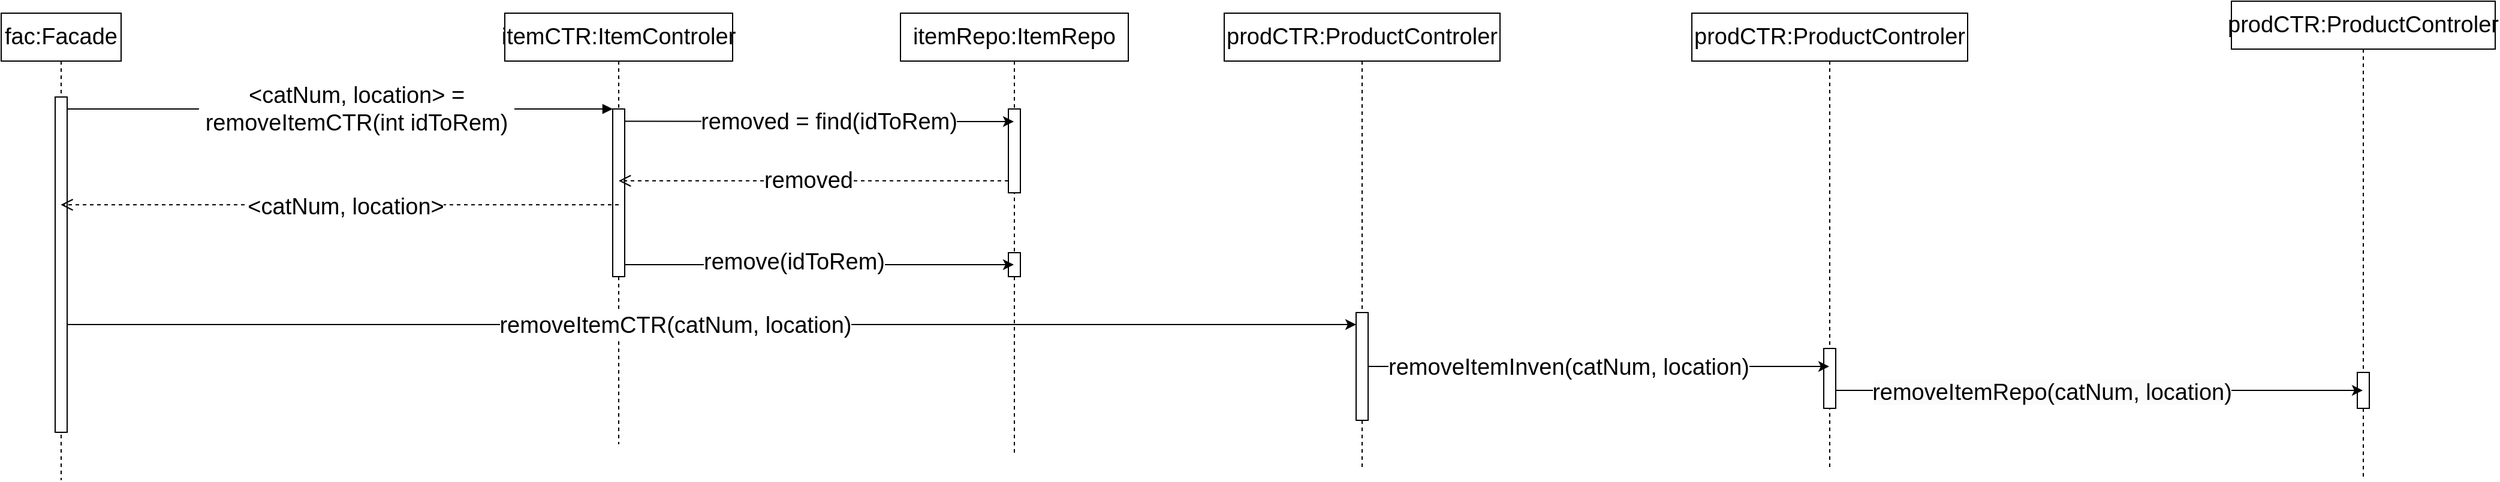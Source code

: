 <mxfile version="24.6.3" type="github">
  <diagram name="Page-1" id="2YBvvXClWsGukQMizWep">
    <mxGraphModel dx="1179" dy="669" grid="1" gridSize="10" guides="1" tooltips="1" connect="1" arrows="1" fold="1" page="1" pageScale="1" pageWidth="850" pageHeight="1100" math="0" shadow="0">
      <root>
        <mxCell id="0" />
        <mxCell id="1" parent="0" />
        <mxCell id="aM9ryv3xv72pqoxQDRHE-1" value="fac:Facade" style="shape=umlLifeline;perimeter=lifelinePerimeter;whiteSpace=wrap;html=1;container=0;dropTarget=0;collapsible=0;recursiveResize=0;outlineConnect=0;portConstraint=eastwest;newEdgeStyle={&quot;edgeStyle&quot;:&quot;elbowEdgeStyle&quot;,&quot;elbow&quot;:&quot;vertical&quot;,&quot;curved&quot;:0,&quot;rounded&quot;:0};fontSize=19;" parent="1" vertex="1">
          <mxGeometry x="40" y="40" width="100" height="390" as="geometry" />
        </mxCell>
        <mxCell id="aM9ryv3xv72pqoxQDRHE-2" value="" style="html=1;points=[];perimeter=orthogonalPerimeter;outlineConnect=0;targetShapes=umlLifeline;portConstraint=eastwest;newEdgeStyle={&quot;edgeStyle&quot;:&quot;elbowEdgeStyle&quot;,&quot;elbow&quot;:&quot;vertical&quot;,&quot;curved&quot;:0,&quot;rounded&quot;:0};fontSize=19;" parent="aM9ryv3xv72pqoxQDRHE-1" vertex="1">
          <mxGeometry x="45" y="70" width="10" height="280" as="geometry" />
        </mxCell>
        <mxCell id="aM9ryv3xv72pqoxQDRHE-5" value="itemCTR:ItemControler" style="shape=umlLifeline;perimeter=lifelinePerimeter;whiteSpace=wrap;html=1;container=0;dropTarget=0;collapsible=0;recursiveResize=0;outlineConnect=0;portConstraint=eastwest;newEdgeStyle={&quot;edgeStyle&quot;:&quot;elbowEdgeStyle&quot;,&quot;elbow&quot;:&quot;vertical&quot;,&quot;curved&quot;:0,&quot;rounded&quot;:0};fontSize=19;" parent="1" vertex="1">
          <mxGeometry x="460" y="40" width="190" height="360" as="geometry" />
        </mxCell>
        <mxCell id="aM9ryv3xv72pqoxQDRHE-6" value="" style="html=1;points=[];perimeter=orthogonalPerimeter;outlineConnect=0;targetShapes=umlLifeline;portConstraint=eastwest;newEdgeStyle={&quot;edgeStyle&quot;:&quot;elbowEdgeStyle&quot;,&quot;elbow&quot;:&quot;vertical&quot;,&quot;curved&quot;:0,&quot;rounded&quot;:0};fontSize=19;" parent="aM9ryv3xv72pqoxQDRHE-5" vertex="1">
          <mxGeometry x="90" y="80" width="10" height="140" as="geometry" />
        </mxCell>
        <mxCell id="aM9ryv3xv72pqoxQDRHE-7" value="" style="html=1;verticalAlign=bottom;endArrow=block;edgeStyle=elbowEdgeStyle;elbow=vertical;curved=0;rounded=0;fontSize=19;" parent="1" source="aM9ryv3xv72pqoxQDRHE-2" target="aM9ryv3xv72pqoxQDRHE-6" edge="1">
          <mxGeometry relative="1" as="geometry">
            <mxPoint x="195" y="130" as="sourcePoint" />
            <Array as="points">
              <mxPoint x="180" y="120" />
            </Array>
          </mxGeometry>
        </mxCell>
        <mxCell id="9JyKOaciVN9gGJ-EEhEV-10" value="&amp;lt;catNum, location&amp;gt; =&lt;br&gt;&amp;nbsp;removeItemCTR(int idToRem)&amp;nbsp;" style="edgeLabel;html=1;align=center;verticalAlign=middle;resizable=0;points=[];fontSize=19;" vertex="1" connectable="0" parent="aM9ryv3xv72pqoxQDRHE-7">
          <mxGeometry x="0.057" relative="1" as="geometry">
            <mxPoint as="offset" />
          </mxGeometry>
        </mxCell>
        <mxCell id="9JyKOaciVN9gGJ-EEhEV-1" value="itemRepo:ItemRepo" style="shape=umlLifeline;perimeter=lifelinePerimeter;whiteSpace=wrap;html=1;container=0;dropTarget=0;collapsible=0;recursiveResize=0;outlineConnect=0;portConstraint=eastwest;newEdgeStyle={&quot;edgeStyle&quot;:&quot;elbowEdgeStyle&quot;,&quot;elbow&quot;:&quot;vertical&quot;,&quot;curved&quot;:0,&quot;rounded&quot;:0};fontSize=19;" vertex="1" parent="1">
          <mxGeometry x="790" y="40" width="190" height="370" as="geometry" />
        </mxCell>
        <mxCell id="9JyKOaciVN9gGJ-EEhEV-2" value="" style="html=1;points=[];perimeter=orthogonalPerimeter;outlineConnect=0;targetShapes=umlLifeline;portConstraint=eastwest;newEdgeStyle={&quot;edgeStyle&quot;:&quot;elbowEdgeStyle&quot;,&quot;elbow&quot;:&quot;vertical&quot;,&quot;curved&quot;:0,&quot;rounded&quot;:0};fontSize=19;" vertex="1" parent="9JyKOaciVN9gGJ-EEhEV-1">
          <mxGeometry x="90" y="80" width="10" height="70" as="geometry" />
        </mxCell>
        <mxCell id="9JyKOaciVN9gGJ-EEhEV-8" value="" style="html=1;points=[];perimeter=orthogonalPerimeter;outlineConnect=0;targetShapes=umlLifeline;portConstraint=eastwest;newEdgeStyle={&quot;edgeStyle&quot;:&quot;elbowEdgeStyle&quot;,&quot;elbow&quot;:&quot;vertical&quot;,&quot;curved&quot;:0,&quot;rounded&quot;:0};fontSize=19;" vertex="1" parent="9JyKOaciVN9gGJ-EEhEV-1">
          <mxGeometry x="90" y="200" width="10" height="20" as="geometry" />
        </mxCell>
        <mxCell id="9JyKOaciVN9gGJ-EEhEV-3" style="edgeStyle=elbowEdgeStyle;rounded=0;orthogonalLoop=1;jettySize=auto;html=1;elbow=vertical;curved=0;fontSize=19;" edge="1" parent="1">
          <mxGeometry relative="1" as="geometry">
            <mxPoint x="560" y="250.001" as="sourcePoint" />
            <mxPoint x="884.5" y="250.069" as="targetPoint" />
          </mxGeometry>
        </mxCell>
        <mxCell id="9JyKOaciVN9gGJ-EEhEV-4" value="remove(idToRem)" style="edgeLabel;html=1;align=center;verticalAlign=middle;resizable=0;points=[];fontSize=19;" vertex="1" connectable="0" parent="9JyKOaciVN9gGJ-EEhEV-3">
          <mxGeometry x="-0.13" y="2" relative="1" as="geometry">
            <mxPoint as="offset" />
          </mxGeometry>
        </mxCell>
        <mxCell id="9JyKOaciVN9gGJ-EEhEV-5" style="edgeStyle=elbowEdgeStyle;rounded=0;orthogonalLoop=1;jettySize=auto;html=1;elbow=vertical;curved=0;fontSize=19;" edge="1" parent="1">
          <mxGeometry relative="1" as="geometry">
            <mxPoint x="560" y="130.281" as="sourcePoint" />
            <mxPoint x="884.5" y="130.281" as="targetPoint" />
          </mxGeometry>
        </mxCell>
        <mxCell id="9JyKOaciVN9gGJ-EEhEV-6" value="removed = find(idToRem)" style="edgeLabel;html=1;align=center;verticalAlign=middle;resizable=0;points=[];fontSize=19;" vertex="1" connectable="0" parent="9JyKOaciVN9gGJ-EEhEV-5">
          <mxGeometry x="-0.072" y="-1" relative="1" as="geometry">
            <mxPoint x="19" y="-1" as="offset" />
          </mxGeometry>
        </mxCell>
        <mxCell id="9JyKOaciVN9gGJ-EEhEV-7" value="" style="html=1;verticalAlign=bottom;endArrow=open;dashed=1;endSize=8;curved=0;rounded=0;fontSize=19;" edge="1" parent="1" target="aM9ryv3xv72pqoxQDRHE-5">
          <mxGeometry relative="1" as="geometry">
            <mxPoint x="880" y="180" as="sourcePoint" />
            <mxPoint x="800" y="180" as="targetPoint" />
          </mxGeometry>
        </mxCell>
        <mxCell id="9JyKOaciVN9gGJ-EEhEV-9" value="removed" style="edgeLabel;html=1;align=center;verticalAlign=middle;resizable=0;points=[];fontSize=19;" vertex="1" connectable="0" parent="9JyKOaciVN9gGJ-EEhEV-7">
          <mxGeometry x="0.031" relative="1" as="geometry">
            <mxPoint as="offset" />
          </mxGeometry>
        </mxCell>
        <mxCell id="9JyKOaciVN9gGJ-EEhEV-11" value="" style="html=1;verticalAlign=bottom;endArrow=open;dashed=1;endSize=8;curved=0;rounded=0;fontSize=19;" edge="1" parent="1">
          <mxGeometry relative="1" as="geometry">
            <mxPoint x="555" y="200" as="sourcePoint" />
            <mxPoint x="89.667" y="200" as="targetPoint" />
          </mxGeometry>
        </mxCell>
        <mxCell id="9JyKOaciVN9gGJ-EEhEV-13" value="&amp;lt;catNum, location&amp;gt;" style="edgeLabel;html=1;align=center;verticalAlign=middle;resizable=0;points=[];fontSize=19;" vertex="1" connectable="0" parent="9JyKOaciVN9gGJ-EEhEV-11">
          <mxGeometry x="-0.019" y="2" relative="1" as="geometry">
            <mxPoint as="offset" />
          </mxGeometry>
        </mxCell>
        <mxCell id="9JyKOaciVN9gGJ-EEhEV-14" value="prodCTR:ProductControler" style="shape=umlLifeline;perimeter=lifelinePerimeter;whiteSpace=wrap;html=1;container=0;dropTarget=0;collapsible=0;recursiveResize=0;outlineConnect=0;portConstraint=eastwest;newEdgeStyle={&quot;edgeStyle&quot;:&quot;elbowEdgeStyle&quot;,&quot;elbow&quot;:&quot;vertical&quot;,&quot;curved&quot;:0,&quot;rounded&quot;:0};fontSize=19;" vertex="1" parent="1">
          <mxGeometry x="1060" y="40" width="230" height="380" as="geometry" />
        </mxCell>
        <mxCell id="9JyKOaciVN9gGJ-EEhEV-15" value="" style="html=1;points=[];perimeter=orthogonalPerimeter;outlineConnect=0;targetShapes=umlLifeline;portConstraint=eastwest;newEdgeStyle={&quot;edgeStyle&quot;:&quot;elbowEdgeStyle&quot;,&quot;elbow&quot;:&quot;vertical&quot;,&quot;curved&quot;:0,&quot;rounded&quot;:0};fontSize=19;" vertex="1" parent="9JyKOaciVN9gGJ-EEhEV-14">
          <mxGeometry x="110" y="250" width="10" height="90" as="geometry" />
        </mxCell>
        <mxCell id="9JyKOaciVN9gGJ-EEhEV-16" style="edgeStyle=elbowEdgeStyle;rounded=0;orthogonalLoop=1;jettySize=auto;html=1;elbow=vertical;curved=0;fontSize=19;" edge="1" parent="1" target="9JyKOaciVN9gGJ-EEhEV-15">
          <mxGeometry relative="1" as="geometry">
            <mxPoint x="95" y="299.997" as="sourcePoint" />
            <mxPoint x="1154.5" y="299.997" as="targetPoint" />
          </mxGeometry>
        </mxCell>
        <mxCell id="9JyKOaciVN9gGJ-EEhEV-17" value="removeItemCTR(catNum, location) " style="edgeLabel;html=1;align=center;verticalAlign=middle;resizable=0;points=[];fontSize=19;" vertex="1" connectable="0" parent="9JyKOaciVN9gGJ-EEhEV-16">
          <mxGeometry x="-0.057" y="-1" relative="1" as="geometry">
            <mxPoint as="offset" />
          </mxGeometry>
        </mxCell>
        <mxCell id="9JyKOaciVN9gGJ-EEhEV-18" value="prodCTR:ProductControler" style="shape=umlLifeline;perimeter=lifelinePerimeter;whiteSpace=wrap;html=1;container=0;dropTarget=0;collapsible=0;recursiveResize=0;outlineConnect=0;portConstraint=eastwest;newEdgeStyle={&quot;edgeStyle&quot;:&quot;elbowEdgeStyle&quot;,&quot;elbow&quot;:&quot;vertical&quot;,&quot;curved&quot;:0,&quot;rounded&quot;:0};fontSize=19;" vertex="1" parent="1">
          <mxGeometry x="1450" y="40" width="230" height="380" as="geometry" />
        </mxCell>
        <mxCell id="9JyKOaciVN9gGJ-EEhEV-19" value="" style="html=1;points=[];perimeter=orthogonalPerimeter;outlineConnect=0;targetShapes=umlLifeline;portConstraint=eastwest;newEdgeStyle={&quot;edgeStyle&quot;:&quot;elbowEdgeStyle&quot;,&quot;elbow&quot;:&quot;vertical&quot;,&quot;curved&quot;:0,&quot;rounded&quot;:0};fontSize=19;" vertex="1" parent="9JyKOaciVN9gGJ-EEhEV-18">
          <mxGeometry x="110" y="280" width="10" height="50" as="geometry" />
        </mxCell>
        <mxCell id="9JyKOaciVN9gGJ-EEhEV-20" style="edgeStyle=elbowEdgeStyle;rounded=0;orthogonalLoop=1;jettySize=auto;html=1;elbow=vertical;curved=0;fontSize=19;" edge="1" parent="1" target="9JyKOaciVN9gGJ-EEhEV-18">
          <mxGeometry relative="1" as="geometry">
            <mxPoint x="1200" y="335" as="sourcePoint" />
            <Array as="points">
              <mxPoint x="1180" y="335" />
            </Array>
          </mxGeometry>
        </mxCell>
        <mxCell id="9JyKOaciVN9gGJ-EEhEV-21" value="removeItemInven(catNum, location)" style="edgeLabel;html=1;align=center;verticalAlign=middle;resizable=0;points=[];fontSize=19;" vertex="1" connectable="0" parent="9JyKOaciVN9gGJ-EEhEV-20">
          <mxGeometry x="-0.077" y="-1" relative="1" as="geometry">
            <mxPoint as="offset" />
          </mxGeometry>
        </mxCell>
        <mxCell id="9JyKOaciVN9gGJ-EEhEV-23" value="prodCTR:ProductControler" style="shape=umlLifeline;perimeter=lifelinePerimeter;whiteSpace=wrap;html=1;container=0;dropTarget=0;collapsible=0;recursiveResize=0;outlineConnect=0;portConstraint=eastwest;newEdgeStyle={&quot;edgeStyle&quot;:&quot;elbowEdgeStyle&quot;,&quot;elbow&quot;:&quot;vertical&quot;,&quot;curved&quot;:0,&quot;rounded&quot;:0};fontSize=19;" vertex="1" parent="1">
          <mxGeometry x="1900" y="30" width="220" height="400" as="geometry" />
        </mxCell>
        <mxCell id="9JyKOaciVN9gGJ-EEhEV-24" value="" style="html=1;points=[];perimeter=orthogonalPerimeter;outlineConnect=0;targetShapes=umlLifeline;portConstraint=eastwest;newEdgeStyle={&quot;edgeStyle&quot;:&quot;elbowEdgeStyle&quot;,&quot;elbow&quot;:&quot;vertical&quot;,&quot;curved&quot;:0,&quot;rounded&quot;:0};fontSize=19;" vertex="1" parent="9JyKOaciVN9gGJ-EEhEV-23">
          <mxGeometry x="105" y="310" width="10" height="30" as="geometry" />
        </mxCell>
        <mxCell id="9JyKOaciVN9gGJ-EEhEV-27" style="edgeStyle=elbowEdgeStyle;rounded=0;orthogonalLoop=1;jettySize=auto;html=1;elbow=vertical;curved=0;fontSize=19;" edge="1" parent="1" target="9JyKOaciVN9gGJ-EEhEV-23">
          <mxGeometry relative="1" as="geometry">
            <mxPoint x="1610" y="355" as="sourcePoint" />
            <Array as="points">
              <mxPoint x="1570" y="355" />
            </Array>
          </mxGeometry>
        </mxCell>
        <mxCell id="9JyKOaciVN9gGJ-EEhEV-28" value="&lt;span style=&quot;font-size: 19px; background-color: rgb(251, 251, 251);&quot;&gt;removeItemRepo(catNum, location)&lt;/span&gt;" style="edgeLabel;html=1;align=center;verticalAlign=middle;resizable=0;points=[];fontSize=19;" vertex="1" connectable="0" parent="9JyKOaciVN9gGJ-EEhEV-27">
          <mxGeometry x="-0.085" y="-2" relative="1" as="geometry">
            <mxPoint as="offset" />
          </mxGeometry>
        </mxCell>
      </root>
    </mxGraphModel>
  </diagram>
</mxfile>
